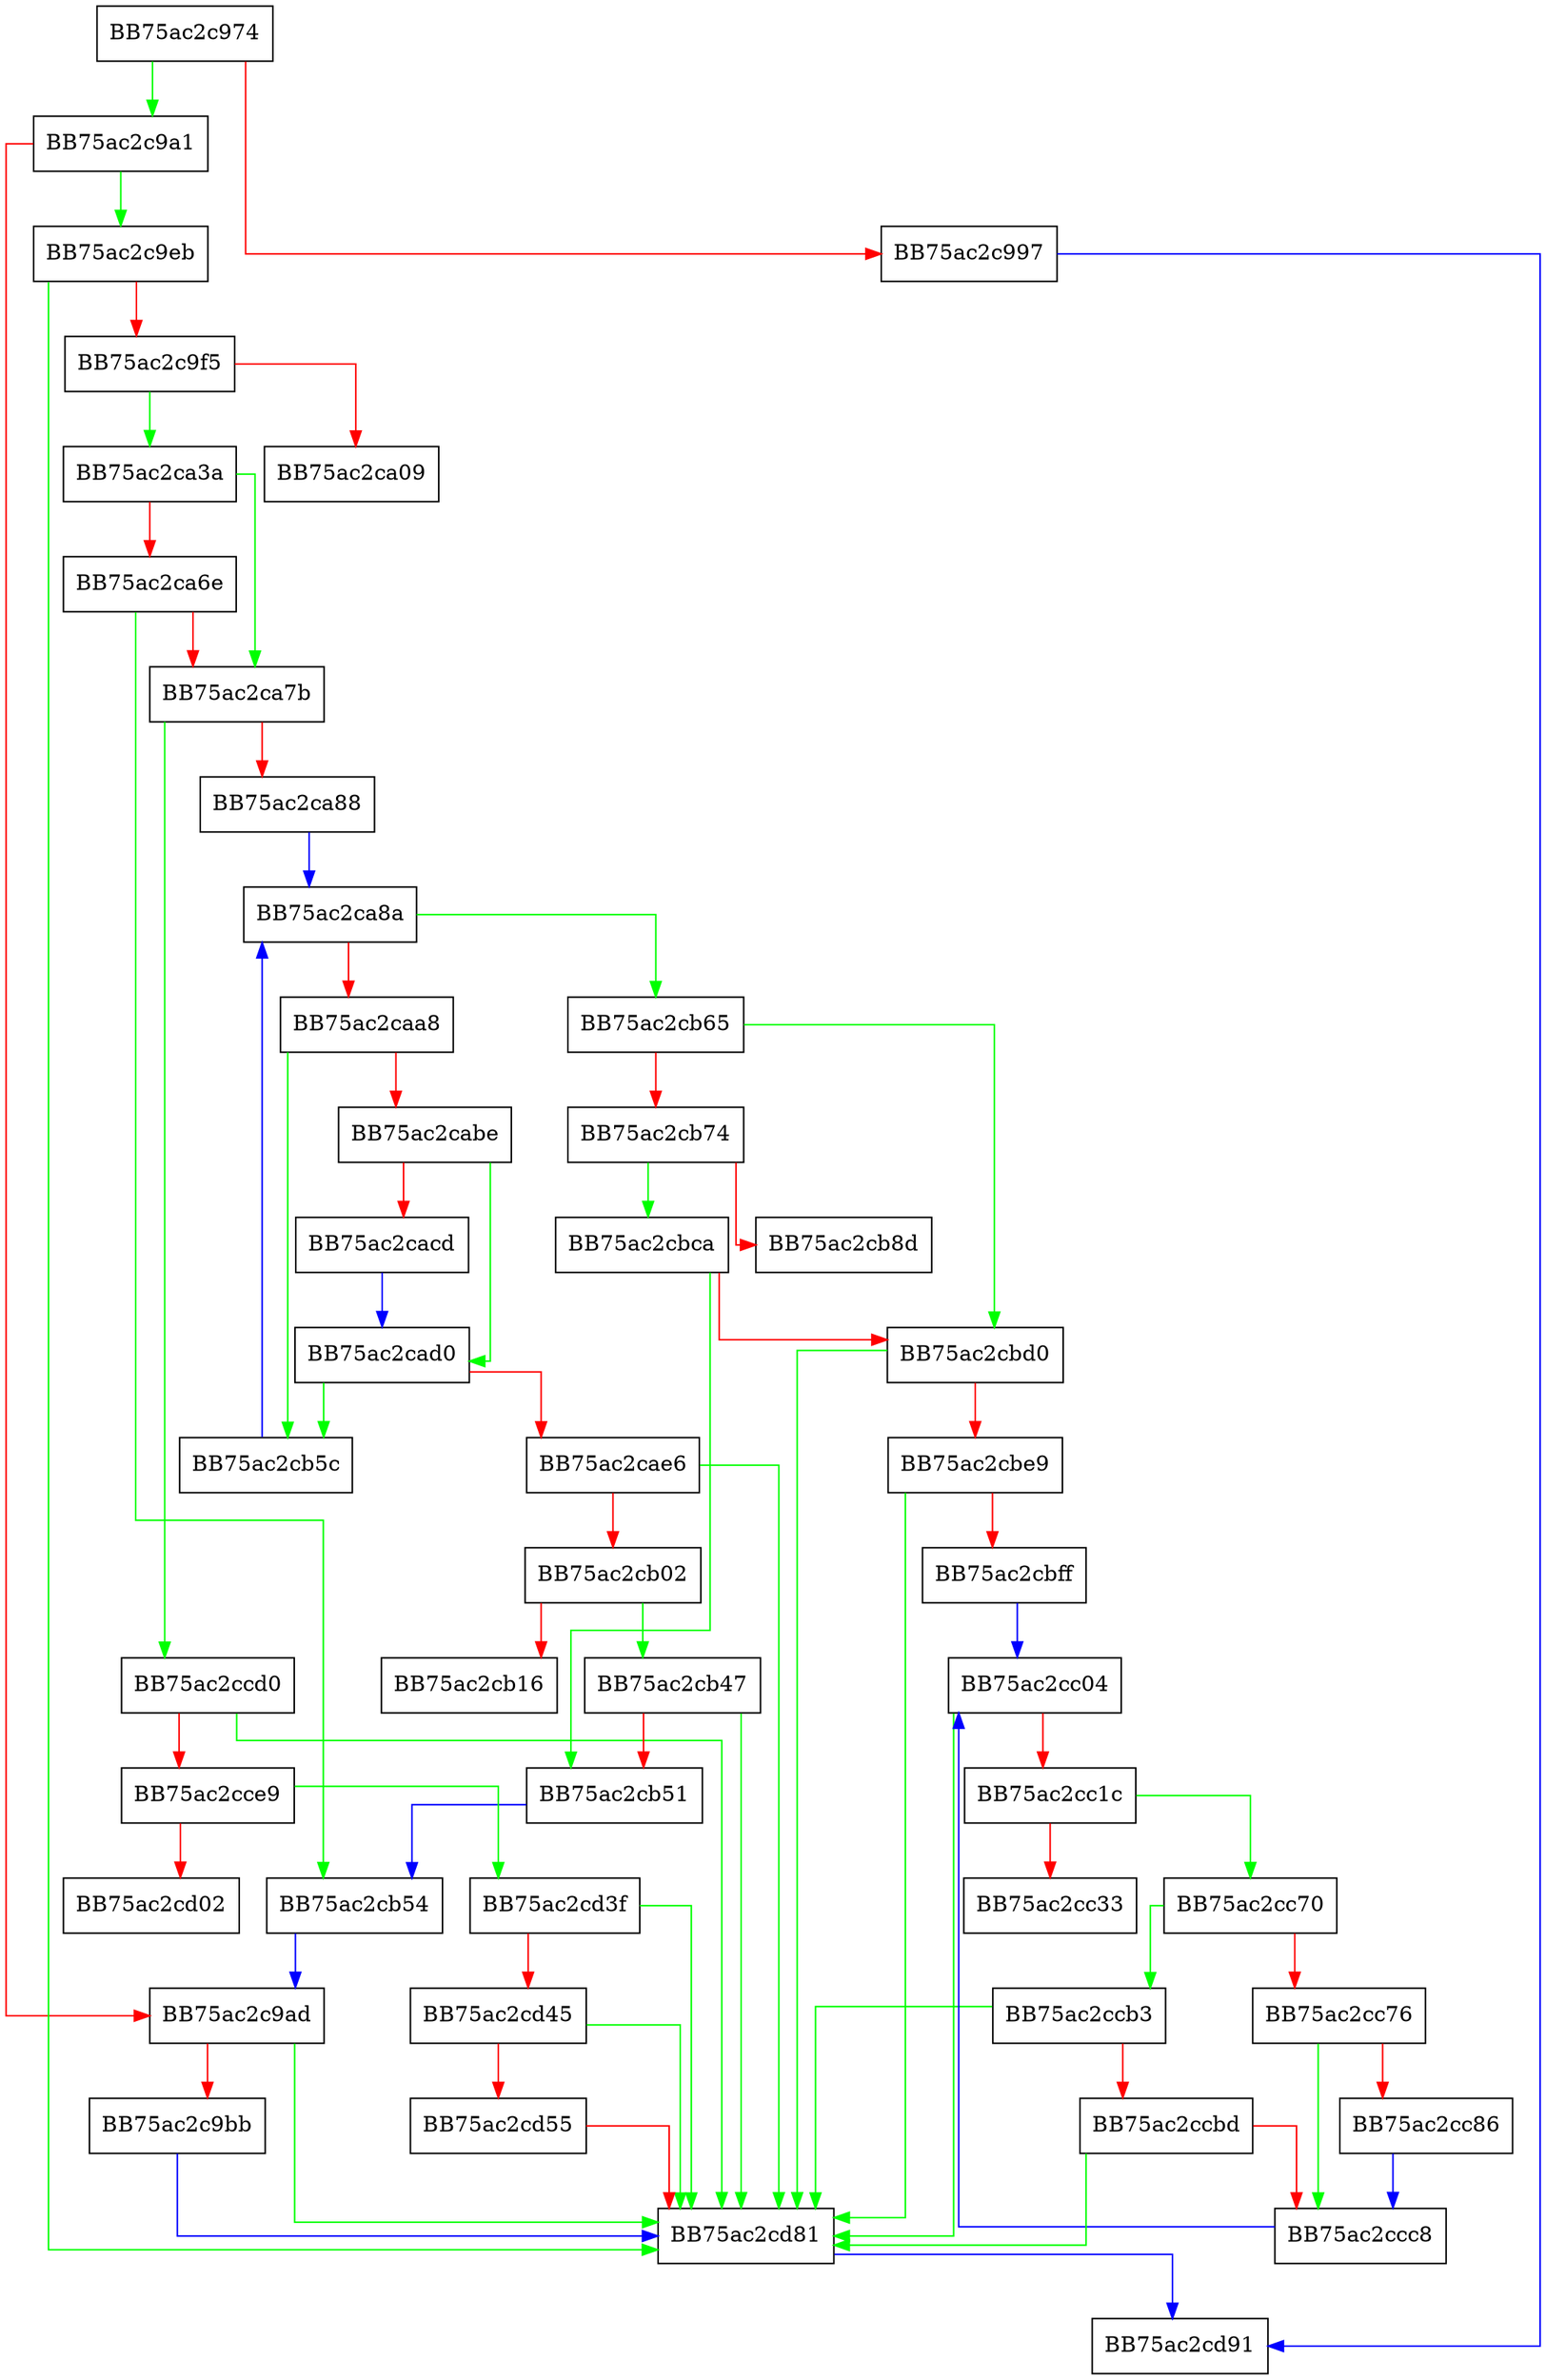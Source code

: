 digraph handleXFA {
  node [shape="box"];
  graph [splines=ortho];
  BB75ac2c974 -> BB75ac2c9a1 [color="green"];
  BB75ac2c974 -> BB75ac2c997 [color="red"];
  BB75ac2c997 -> BB75ac2cd91 [color="blue"];
  BB75ac2c9a1 -> BB75ac2c9eb [color="green"];
  BB75ac2c9a1 -> BB75ac2c9ad [color="red"];
  BB75ac2c9ad -> BB75ac2cd81 [color="green"];
  BB75ac2c9ad -> BB75ac2c9bb [color="red"];
  BB75ac2c9bb -> BB75ac2cd81 [color="blue"];
  BB75ac2c9eb -> BB75ac2cd81 [color="green"];
  BB75ac2c9eb -> BB75ac2c9f5 [color="red"];
  BB75ac2c9f5 -> BB75ac2ca3a [color="green"];
  BB75ac2c9f5 -> BB75ac2ca09 [color="red"];
  BB75ac2ca3a -> BB75ac2ca7b [color="green"];
  BB75ac2ca3a -> BB75ac2ca6e [color="red"];
  BB75ac2ca6e -> BB75ac2cb54 [color="green"];
  BB75ac2ca6e -> BB75ac2ca7b [color="red"];
  BB75ac2ca7b -> BB75ac2ccd0 [color="green"];
  BB75ac2ca7b -> BB75ac2ca88 [color="red"];
  BB75ac2ca88 -> BB75ac2ca8a [color="blue"];
  BB75ac2ca8a -> BB75ac2cb65 [color="green"];
  BB75ac2ca8a -> BB75ac2caa8 [color="red"];
  BB75ac2caa8 -> BB75ac2cb5c [color="green"];
  BB75ac2caa8 -> BB75ac2cabe [color="red"];
  BB75ac2cabe -> BB75ac2cad0 [color="green"];
  BB75ac2cabe -> BB75ac2cacd [color="red"];
  BB75ac2cacd -> BB75ac2cad0 [color="blue"];
  BB75ac2cad0 -> BB75ac2cb5c [color="green"];
  BB75ac2cad0 -> BB75ac2cae6 [color="red"];
  BB75ac2cae6 -> BB75ac2cd81 [color="green"];
  BB75ac2cae6 -> BB75ac2cb02 [color="red"];
  BB75ac2cb02 -> BB75ac2cb47 [color="green"];
  BB75ac2cb02 -> BB75ac2cb16 [color="red"];
  BB75ac2cb47 -> BB75ac2cd81 [color="green"];
  BB75ac2cb47 -> BB75ac2cb51 [color="red"];
  BB75ac2cb51 -> BB75ac2cb54 [color="blue"];
  BB75ac2cb54 -> BB75ac2c9ad [color="blue"];
  BB75ac2cb5c -> BB75ac2ca8a [color="blue"];
  BB75ac2cb65 -> BB75ac2cbd0 [color="green"];
  BB75ac2cb65 -> BB75ac2cb74 [color="red"];
  BB75ac2cb74 -> BB75ac2cbca [color="green"];
  BB75ac2cb74 -> BB75ac2cb8d [color="red"];
  BB75ac2cbca -> BB75ac2cb51 [color="green"];
  BB75ac2cbca -> BB75ac2cbd0 [color="red"];
  BB75ac2cbd0 -> BB75ac2cd81 [color="green"];
  BB75ac2cbd0 -> BB75ac2cbe9 [color="red"];
  BB75ac2cbe9 -> BB75ac2cd81 [color="green"];
  BB75ac2cbe9 -> BB75ac2cbff [color="red"];
  BB75ac2cbff -> BB75ac2cc04 [color="blue"];
  BB75ac2cc04 -> BB75ac2cd81 [color="green"];
  BB75ac2cc04 -> BB75ac2cc1c [color="red"];
  BB75ac2cc1c -> BB75ac2cc70 [color="green"];
  BB75ac2cc1c -> BB75ac2cc33 [color="red"];
  BB75ac2cc70 -> BB75ac2ccb3 [color="green"];
  BB75ac2cc70 -> BB75ac2cc76 [color="red"];
  BB75ac2cc76 -> BB75ac2ccc8 [color="green"];
  BB75ac2cc76 -> BB75ac2cc86 [color="red"];
  BB75ac2cc86 -> BB75ac2ccc8 [color="blue"];
  BB75ac2ccb3 -> BB75ac2cd81 [color="green"];
  BB75ac2ccb3 -> BB75ac2ccbd [color="red"];
  BB75ac2ccbd -> BB75ac2cd81 [color="green"];
  BB75ac2ccbd -> BB75ac2ccc8 [color="red"];
  BB75ac2ccc8 -> BB75ac2cc04 [color="blue"];
  BB75ac2ccd0 -> BB75ac2cd81 [color="green"];
  BB75ac2ccd0 -> BB75ac2cce9 [color="red"];
  BB75ac2cce9 -> BB75ac2cd3f [color="green"];
  BB75ac2cce9 -> BB75ac2cd02 [color="red"];
  BB75ac2cd3f -> BB75ac2cd81 [color="green"];
  BB75ac2cd3f -> BB75ac2cd45 [color="red"];
  BB75ac2cd45 -> BB75ac2cd81 [color="green"];
  BB75ac2cd45 -> BB75ac2cd55 [color="red"];
  BB75ac2cd55 -> BB75ac2cd81 [color="red"];
  BB75ac2cd81 -> BB75ac2cd91 [color="blue"];
}